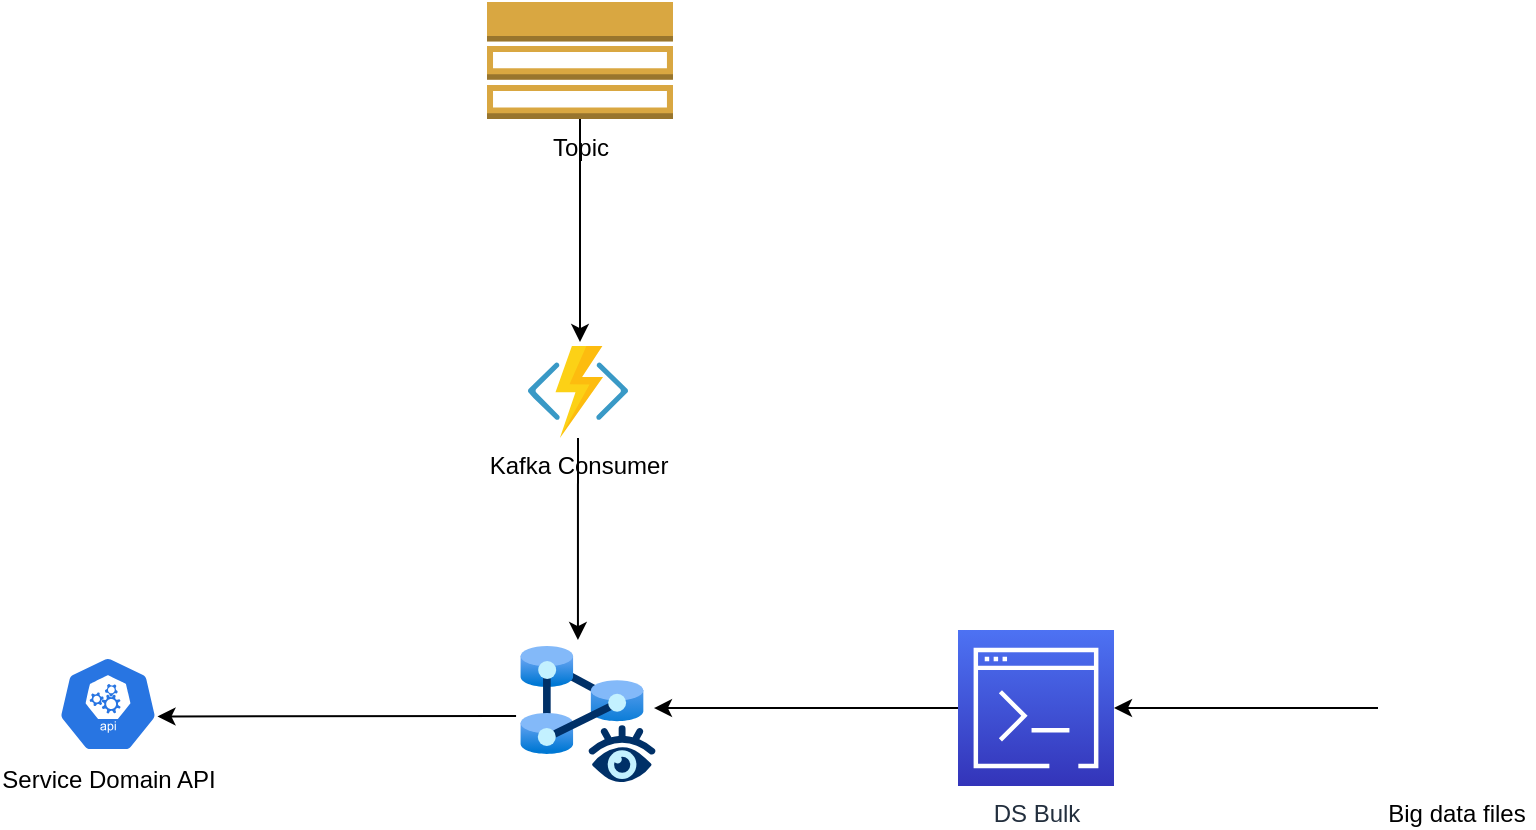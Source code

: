 <mxfile compressed="true" version="21.0.6" type="github"><diagram name="Page-1" id="1WWtFJg5gnQVkGpHGyMK"><mxGraphModel dx="1434" dy="1753" grid="1" gridSize="10" guides="1" tooltips="1" connect="1" arrows="1" fold="1" page="1" pageScale="1" pageWidth="850" pageHeight="1100" math="0" shadow="0"><root><mxCell id="0"/><mxCell id="1" parent="0"/><mxCell id="9549YKmKL1O7AeqfVXYR-1" value="" style="aspect=fixed;html=1;points=[];align=center;image;fontSize=12;image=img/lib/azure2/other/Managed_Instance_Apache_Cassandra.svg;" parent="1" vertex="1"><mxGeometry x="391" y="240" width="68" height="68" as="geometry"/></mxCell><mxCell id="9549YKmKL1O7AeqfVXYR-2" value="DS Bulk" style="sketch=0;points=[[0,0,0],[0.25,0,0],[0.5,0,0],[0.75,0,0],[1,0,0],[0,1,0],[0.25,1,0],[0.5,1,0],[0.75,1,0],[1,1,0],[0,0.25,0],[0,0.5,0],[0,0.75,0],[1,0.25,0],[1,0.5,0],[1,0.75,0]];outlineConnect=0;fontColor=#232F3E;gradientColor=#4D72F3;gradientDirection=north;fillColor=#3334B9;strokeColor=#ffffff;dashed=0;verticalLabelPosition=bottom;verticalAlign=top;align=center;html=1;fontSize=12;fontStyle=0;aspect=fixed;shape=mxgraph.aws4.resourceIcon;resIcon=mxgraph.aws4.command_line_interface;" parent="1" vertex="1"><mxGeometry x="610" y="232" width="78" height="78" as="geometry"/></mxCell><mxCell id="9549YKmKL1O7AeqfVXYR-3" value="Big data files" style="shape=image;html=1;verticalAlign=top;verticalLabelPosition=bottom;labelBackgroundColor=#ffffff;imageAspect=0;aspect=fixed;image=https://cdn3.iconfinder.com/data/icons/cad-database-presentation-spreadsheet-vector-fil-2/512/19-128.png" parent="1" vertex="1"><mxGeometry x="820" y="232" width="78" height="78" as="geometry"/></mxCell><mxCell id="9549YKmKL1O7AeqfVXYR-5" value="" style="endArrow=classic;html=1;rounded=0;entryX=0.985;entryY=0.456;entryDx=0;entryDy=0;entryPerimeter=0;" parent="1" source="9549YKmKL1O7AeqfVXYR-2" target="9549YKmKL1O7AeqfVXYR-1" edge="1"><mxGeometry width="50" height="50" relative="1" as="geometry"><mxPoint x="540" y="400" as="sourcePoint"/><mxPoint x="490" y="280" as="targetPoint"/></mxGeometry></mxCell><mxCell id="9549YKmKL1O7AeqfVXYR-6" value="" style="endArrow=classic;html=1;rounded=0;entryX=1;entryY=0.5;entryDx=0;entryDy=0;entryPerimeter=0;exitX=0;exitY=0.5;exitDx=0;exitDy=0;" parent="1" source="9549YKmKL1O7AeqfVXYR-3" target="9549YKmKL1O7AeqfVXYR-2" edge="1"><mxGeometry width="50" height="50" relative="1" as="geometry"><mxPoint x="720" y="370" as="sourcePoint"/><mxPoint x="770" y="320" as="targetPoint"/></mxGeometry></mxCell><mxCell id="9549YKmKL1O7AeqfVXYR-7" value="Service Domain API" style="sketch=0;html=1;dashed=0;whitespace=wrap;fillColor=#2875E2;strokeColor=#ffffff;points=[[0.005,0.63,0],[0.1,0.2,0],[0.9,0.2,0],[0.5,0,0],[0.995,0.63,0],[0.72,0.99,0],[0.5,1,0],[0.28,0.99,0]];verticalLabelPosition=bottom;align=center;verticalAlign=top;shape=mxgraph.kubernetes.icon;prIcon=api" parent="1" vertex="1"><mxGeometry x="160" y="245" width="50" height="48" as="geometry"/></mxCell><mxCell id="9549YKmKL1O7AeqfVXYR-8" value="" style="endArrow=classic;html=1;rounded=0;exitX=-0.029;exitY=0.515;exitDx=0;exitDy=0;exitPerimeter=0;entryX=0.995;entryY=0.63;entryDx=0;entryDy=0;entryPerimeter=0;" parent="1" source="9549YKmKL1O7AeqfVXYR-1" target="9549YKmKL1O7AeqfVXYR-7" edge="1"><mxGeometry width="50" height="50" relative="1" as="geometry"><mxPoint x="280" y="380" as="sourcePoint"/><mxPoint x="200" y="270" as="targetPoint"/></mxGeometry></mxCell><mxCell id="9549YKmKL1O7AeqfVXYR-9" value="Kafka Consumer" style="sketch=0;aspect=fixed;html=1;points=[];align=center;image;fontSize=12;image=img/lib/mscae/Functions.svg;" parent="1" vertex="1"><mxGeometry x="395" y="90" width="50" height="46" as="geometry"/></mxCell><mxCell id="9549YKmKL1O7AeqfVXYR-10" value="" style="endArrow=classic;html=1;rounded=0;entryX=0.52;entryY=-0.043;entryDx=0;entryDy=0;entryPerimeter=0;exitX=0.5;exitY=1;exitDx=0;exitDy=0;exitPerimeter=0;" parent="1" source="9549YKmKL1O7AeqfVXYR-12" target="9549YKmKL1O7AeqfVXYR-9" edge="1"><mxGeometry width="50" height="50" relative="1" as="geometry"><mxPoint x="421" y="-6" as="sourcePoint"/><mxPoint x="610" y="-20" as="targetPoint"/></mxGeometry></mxCell><mxCell id="9549YKmKL1O7AeqfVXYR-11" value="" style="endArrow=classic;html=1;rounded=0;entryX=0.426;entryY=-0.044;entryDx=0;entryDy=0;entryPerimeter=0;" parent="1" source="9549YKmKL1O7AeqfVXYR-9" target="9549YKmKL1O7AeqfVXYR-1" edge="1"><mxGeometry width="50" height="50" relative="1" as="geometry"><mxPoint x="440" y="180" as="sourcePoint"/><mxPoint x="490" y="130" as="targetPoint"/></mxGeometry></mxCell><mxCell id="9549YKmKL1O7AeqfVXYR-12" value="Topic" style="outlineConnect=0;dashed=0;verticalLabelPosition=bottom;verticalAlign=top;align=center;html=1;shape=mxgraph.aws3.topic_2;fillColor=#D9A741;gradientColor=none;" parent="1" vertex="1"><mxGeometry x="374.5" y="-82" width="93" height="58.5" as="geometry"/></mxCell></root></mxGraphModel></diagram></mxfile>
